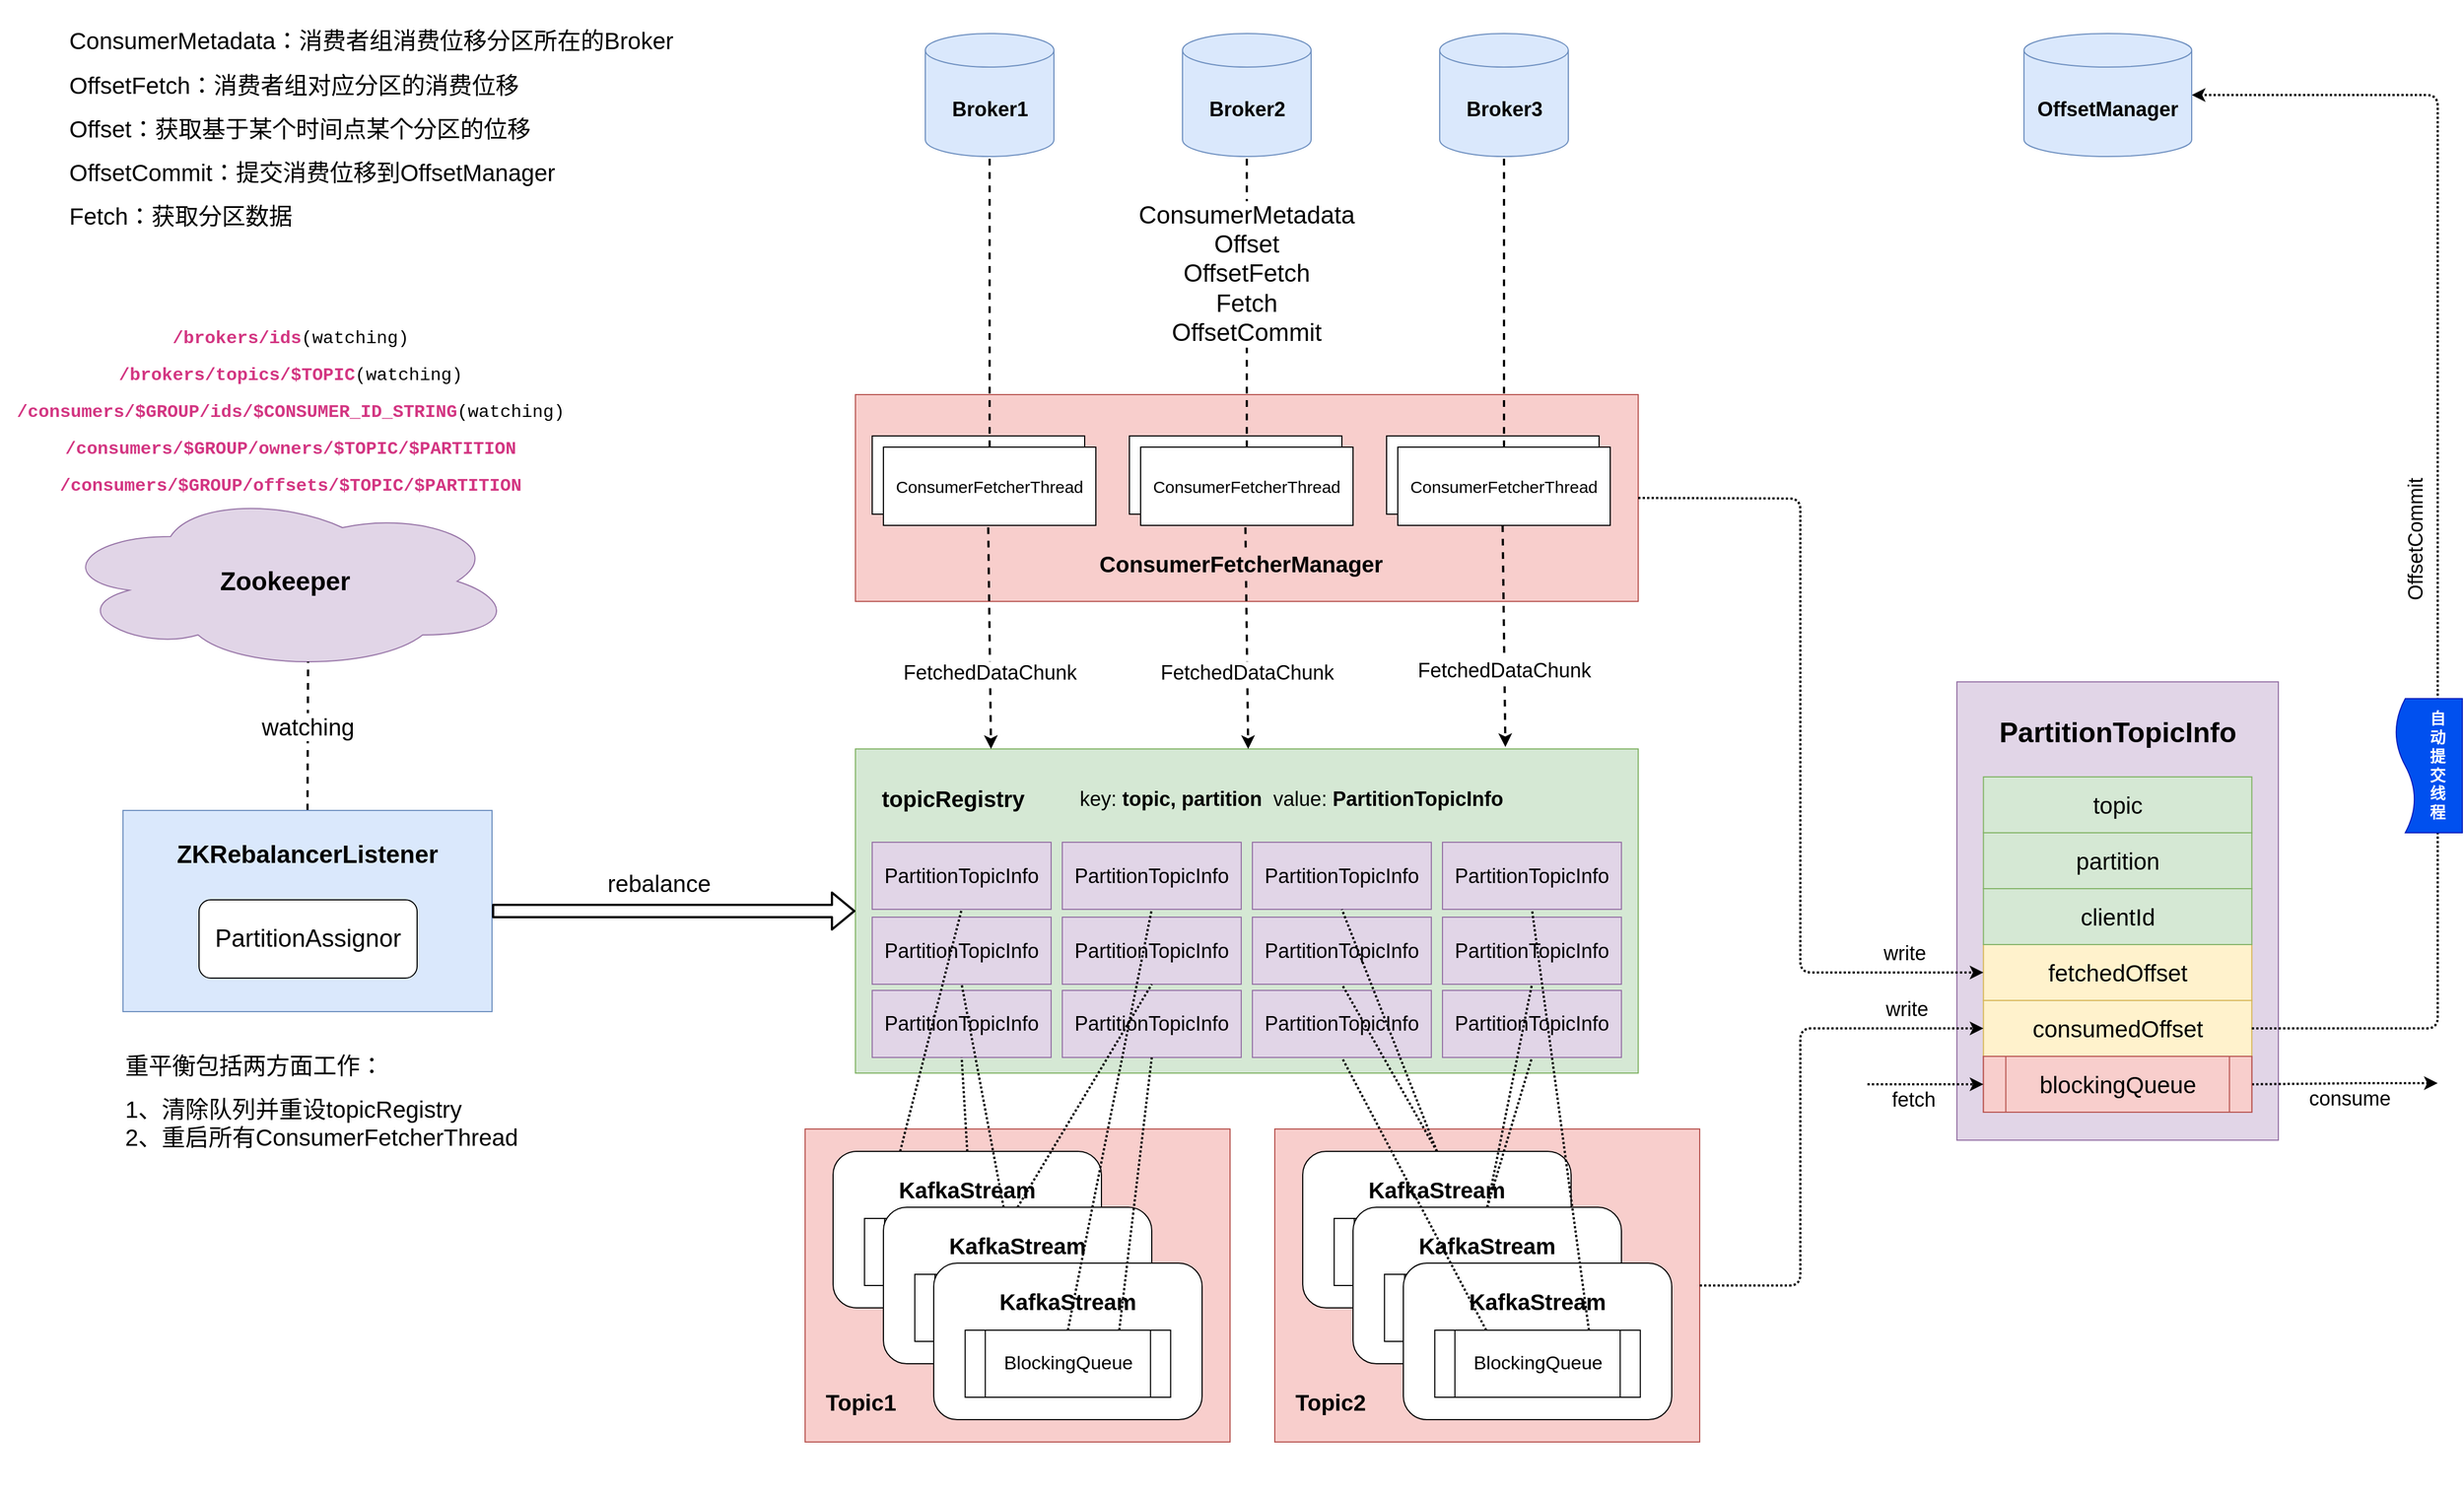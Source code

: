 <mxfile>
    <diagram id="V75hB-kW6oTVuLSoQBS7" name="Page-1">
        <mxGraphModel dx="1728" dy="1554" grid="1" gridSize="10" guides="1" tooltips="1" connect="1" arrows="1" fold="1" page="1" pageScale="1" pageWidth="850" pageHeight="1100" math="0" shadow="0">
            <root>
                <mxCell id="0"/>
                <mxCell id="1" parent="0"/>
                <mxCell id="9" value="Broker1" style="shape=cylinder3;whiteSpace=wrap;html=1;boundedLbl=1;backgroundOutline=1;size=15;fontSize=18;fontStyle=1;fillColor=#dae8fc;strokeColor=#6c8ebf;" parent="1" vertex="1">
                    <mxGeometry x="147.5" y="-70" width="115" height="110" as="geometry"/>
                </mxCell>
                <mxCell id="10" value="Broker2" style="shape=cylinder3;whiteSpace=wrap;html=1;boundedLbl=1;backgroundOutline=1;size=15;fontSize=18;fontStyle=1;fillColor=#dae8fc;strokeColor=#6c8ebf;" parent="1" vertex="1">
                    <mxGeometry x="377.5" y="-70" width="115" height="110" as="geometry"/>
                </mxCell>
                <mxCell id="11" value="Broker3" style="shape=cylinder3;whiteSpace=wrap;html=1;boundedLbl=1;backgroundOutline=1;size=15;fontSize=18;fontStyle=1;fillColor=#dae8fc;strokeColor=#6c8ebf;" parent="1" vertex="1">
                    <mxGeometry x="607.5" y="-70" width="115" height="110" as="geometry"/>
                </mxCell>
                <mxCell id="12" value="" style="rounded=0;whiteSpace=wrap;html=1;fontSize=18;fillColor=#f8cecc;strokeColor=#b85450;" parent="1" vertex="1">
                    <mxGeometry x="85" y="253" width="700" height="185" as="geometry"/>
                </mxCell>
                <mxCell id="8" value="ConsumerFetcherThread" style="rounded=0;whiteSpace=wrap;html=1;fontSize=15;" parent="1" vertex="1">
                    <mxGeometry x="100" y="290" width="190" height="70" as="geometry"/>
                </mxCell>
                <mxCell id="13" value="ConsumerFetcherThread" style="rounded=0;whiteSpace=wrap;html=1;fontSize=15;" parent="1" vertex="1">
                    <mxGeometry x="110" y="300" width="190" height="70" as="geometry"/>
                </mxCell>
                <mxCell id="14" value="ConsumerFetcherThread" style="rounded=0;whiteSpace=wrap;html=1;fontSize=15;" parent="1" vertex="1">
                    <mxGeometry x="330" y="290" width="190" height="70" as="geometry"/>
                </mxCell>
                <mxCell id="15" value="ConsumerFetcherThread" style="rounded=0;whiteSpace=wrap;html=1;fontSize=15;" parent="1" vertex="1">
                    <mxGeometry x="340" y="300" width="190" height="70" as="geometry"/>
                </mxCell>
                <mxCell id="16" value="ConsumerFetcherThread" style="rounded=0;whiteSpace=wrap;html=1;fontSize=15;" parent="1" vertex="1">
                    <mxGeometry x="560" y="290" width="190" height="70" as="geometry"/>
                </mxCell>
                <mxCell id="17" value="ConsumerFetcherThread" style="rounded=0;whiteSpace=wrap;html=1;fontSize=15;" parent="1" vertex="1">
                    <mxGeometry x="570" y="300" width="190" height="70" as="geometry"/>
                </mxCell>
                <mxCell id="18" value="" style="endArrow=none;dashed=1;html=1;fontSize=18;entryX=0.5;entryY=1;entryDx=0;entryDy=0;entryPerimeter=0;exitX=0.5;exitY=0;exitDx=0;exitDy=0;strokeWidth=2;" parent="1" source="13" target="9" edge="1">
                    <mxGeometry width="50" height="50" relative="1" as="geometry">
                        <mxPoint x="380" y="460" as="sourcePoint"/>
                        <mxPoint x="430" y="410" as="targetPoint"/>
                    </mxGeometry>
                </mxCell>
                <mxCell id="21" value="" style="endArrow=none;dashed=1;html=1;strokeWidth=2;fontSize=18;entryX=0.5;entryY=1;entryDx=0;entryDy=0;entryPerimeter=0;" parent="1" source="15" target="10" edge="1">
                    <mxGeometry width="50" height="50" relative="1" as="geometry">
                        <mxPoint x="380" y="460" as="sourcePoint"/>
                        <mxPoint x="430" y="410" as="targetPoint"/>
                    </mxGeometry>
                </mxCell>
                <mxCell id="22" value="" style="endArrow=none;dashed=1;html=1;strokeWidth=2;fontSize=18;entryX=0.5;entryY=1;entryDx=0;entryDy=0;entryPerimeter=0;" parent="1" source="17" target="11" edge="1">
                    <mxGeometry width="50" height="50" relative="1" as="geometry">
                        <mxPoint x="445" y="310" as="sourcePoint"/>
                        <mxPoint x="445" y="190" as="targetPoint"/>
                    </mxGeometry>
                </mxCell>
                <mxCell id="43" value="" style="group;fillColor=#d5e8d4;strokeColor=#82b366;" parent="1" vertex="1" connectable="0">
                    <mxGeometry x="85" y="570" width="700" height="290" as="geometry"/>
                </mxCell>
                <mxCell id="26" value="" style="rounded=0;whiteSpace=wrap;html=1;fontSize=18;fillColor=#d5e8d4;strokeColor=#82b366;" parent="43" vertex="1">
                    <mxGeometry width="700" height="290" as="geometry"/>
                </mxCell>
                <mxCell id="27" value="&lt;font style=&quot;font-size: 20px&quot;&gt;&lt;b&gt;topicRegistry&lt;/b&gt;&lt;/font&gt;" style="text;html=1;strokeColor=none;fillColor=none;align=center;verticalAlign=middle;whiteSpace=wrap;rounded=0;fontSize=18;" parent="43" vertex="1">
                    <mxGeometry x="15" y="30" width="145" height="30" as="geometry"/>
                </mxCell>
                <mxCell id="28" value="PartitionTopicInfo" style="rounded=0;whiteSpace=wrap;html=1;fontSize=18;fillColor=#e1d5e7;strokeColor=#9673a6;" parent="43" vertex="1">
                    <mxGeometry x="15" y="216" width="160" height="60" as="geometry"/>
                </mxCell>
                <mxCell id="30" value="key: &lt;b&gt;topic, partition&amp;nbsp; &lt;/b&gt;value:&lt;b&gt; PartitionTopicInfo&lt;/b&gt;" style="text;html=1;strokeColor=none;fillColor=none;align=center;verticalAlign=middle;whiteSpace=wrap;rounded=0;fontSize=18;" parent="43" vertex="1">
                    <mxGeometry x="185" y="35" width="410" height="20" as="geometry"/>
                </mxCell>
                <mxCell id="31" value="PartitionTopicInfo" style="rounded=0;whiteSpace=wrap;html=1;fontSize=18;fillColor=#e1d5e7;strokeColor=#9673a6;" parent="43" vertex="1">
                    <mxGeometry x="15" y="83.5" width="160" height="60" as="geometry"/>
                </mxCell>
                <mxCell id="33" value="PartitionTopicInfo" style="rounded=0;whiteSpace=wrap;html=1;fontSize=18;fillColor=#e1d5e7;strokeColor=#9673a6;" parent="43" vertex="1">
                    <mxGeometry x="15" y="150.5" width="160" height="60" as="geometry"/>
                </mxCell>
                <mxCell id="34" value="PartitionTopicInfo" style="rounded=0;whiteSpace=wrap;html=1;fontSize=18;fillColor=#e1d5e7;strokeColor=#9673a6;" parent="43" vertex="1">
                    <mxGeometry x="185" y="216" width="160" height="60" as="geometry"/>
                </mxCell>
                <mxCell id="35" value="PartitionTopicInfo" style="rounded=0;whiteSpace=wrap;html=1;fontSize=18;fillColor=#e1d5e7;strokeColor=#9673a6;" parent="43" vertex="1">
                    <mxGeometry x="185" y="83.5" width="160" height="60" as="geometry"/>
                </mxCell>
                <mxCell id="36" value="PartitionTopicInfo" style="rounded=0;whiteSpace=wrap;html=1;fontSize=18;fillColor=#e1d5e7;strokeColor=#9673a6;" parent="43" vertex="1">
                    <mxGeometry x="185" y="150.5" width="160" height="60" as="geometry"/>
                </mxCell>
                <mxCell id="37" value="PartitionTopicInfo" style="rounded=0;whiteSpace=wrap;html=1;fontSize=18;fillColor=#e1d5e7;strokeColor=#9673a6;" parent="43" vertex="1">
                    <mxGeometry x="355" y="216" width="160" height="60" as="geometry"/>
                </mxCell>
                <mxCell id="38" value="PartitionTopicInfo" style="rounded=0;whiteSpace=wrap;html=1;fontSize=18;fillColor=#e1d5e7;strokeColor=#9673a6;" parent="43" vertex="1">
                    <mxGeometry x="355" y="83.5" width="160" height="60" as="geometry"/>
                </mxCell>
                <mxCell id="39" value="PartitionTopicInfo" style="rounded=0;whiteSpace=wrap;html=1;fontSize=18;fillColor=#e1d5e7;strokeColor=#9673a6;" parent="43" vertex="1">
                    <mxGeometry x="355" y="150.5" width="160" height="60" as="geometry"/>
                </mxCell>
                <mxCell id="40" value="PartitionTopicInfo" style="rounded=0;whiteSpace=wrap;html=1;fontSize=18;fillColor=#e1d5e7;strokeColor=#9673a6;" parent="43" vertex="1">
                    <mxGeometry x="525" y="216" width="160" height="60" as="geometry"/>
                </mxCell>
                <mxCell id="41" value="PartitionTopicInfo" style="rounded=0;whiteSpace=wrap;html=1;fontSize=18;fillColor=#e1d5e7;strokeColor=#9673a6;" parent="43" vertex="1">
                    <mxGeometry x="525" y="83.5" width="160" height="60" as="geometry"/>
                </mxCell>
                <mxCell id="42" value="PartitionTopicInfo" style="rounded=0;whiteSpace=wrap;html=1;fontSize=18;fillColor=#e1d5e7;strokeColor=#9673a6;" parent="43" vertex="1">
                    <mxGeometry x="525" y="150.5" width="160" height="60" as="geometry"/>
                </mxCell>
                <mxCell id="49" value="" style="endArrow=classic;html=1;dashed=1;strokeWidth=2;fontSize=18;exitX=0.5;exitY=1;exitDx=0;exitDy=0;entryX=0.175;entryY=-0.006;entryDx=0;entryDy=0;entryPerimeter=0;" parent="1" edge="1">
                    <mxGeometry width="50" height="50" relative="1" as="geometry">
                        <mxPoint x="663.75" y="370" as="sourcePoint"/>
                        <mxPoint x="666.25" y="568.26" as="targetPoint"/>
                    </mxGeometry>
                </mxCell>
                <mxCell id="50" value="FetchedDataChunk" style="edgeLabel;html=1;align=center;verticalAlign=middle;resizable=0;points=[];fontSize=18;" parent="49" vertex="1" connectable="0">
                    <mxGeometry x="0.039" relative="1" as="geometry">
                        <mxPoint x="-0.05" y="27.01" as="offset"/>
                    </mxGeometry>
                </mxCell>
                <mxCell id="51" value="" style="endArrow=classic;html=1;dashed=1;strokeWidth=2;fontSize=18;exitX=0.5;exitY=1;exitDx=0;exitDy=0;entryX=0.175;entryY=-0.006;entryDx=0;entryDy=0;entryPerimeter=0;" parent="1" edge="1">
                    <mxGeometry width="50" height="50" relative="1" as="geometry">
                        <mxPoint x="433.75" y="371.74" as="sourcePoint"/>
                        <mxPoint x="436.25" y="570" as="targetPoint"/>
                    </mxGeometry>
                </mxCell>
                <mxCell id="52" value="FetchedDataChunk" style="edgeLabel;html=1;align=center;verticalAlign=middle;resizable=0;points=[];fontSize=18;" parent="51" vertex="1" connectable="0">
                    <mxGeometry x="0.039" relative="1" as="geometry">
                        <mxPoint x="-0.05" y="27.01" as="offset"/>
                    </mxGeometry>
                </mxCell>
                <mxCell id="53" value="" style="endArrow=classic;html=1;dashed=1;strokeWidth=2;fontSize=18;exitX=0.5;exitY=1;exitDx=0;exitDy=0;entryX=0.175;entryY=-0.006;entryDx=0;entryDy=0;entryPerimeter=0;" parent="1" edge="1">
                    <mxGeometry width="50" height="50" relative="1" as="geometry">
                        <mxPoint x="203.75" y="371.74" as="sourcePoint"/>
                        <mxPoint x="206.25" y="570" as="targetPoint"/>
                    </mxGeometry>
                </mxCell>
                <mxCell id="54" value="FetchedDataChunk" style="edgeLabel;html=1;align=center;verticalAlign=middle;resizable=0;points=[];fontSize=18;" parent="53" vertex="1" connectable="0">
                    <mxGeometry x="0.039" relative="1" as="geometry">
                        <mxPoint x="-0.05" y="27.01" as="offset"/>
                    </mxGeometry>
                </mxCell>
                <mxCell id="66" value="" style="group" parent="1" vertex="1" connectable="0">
                    <mxGeometry x="40" y="910" width="735" height="330" as="geometry"/>
                </mxCell>
                <mxCell id="4" value="" style="rounded=0;whiteSpace=wrap;html=1;fontSize=15;fillColor=#f8cecc;strokeColor=#b85450;" parent="66" vertex="1">
                    <mxGeometry width="380" height="280" as="geometry"/>
                </mxCell>
                <mxCell id="24" value="&lt;font style=&quot;font-size: 20px&quot;&gt;&lt;b&gt;Topic1&lt;/b&gt;&lt;/font&gt;" style="text;html=1;strokeColor=none;fillColor=none;align=center;verticalAlign=middle;whiteSpace=wrap;rounded=0;fontSize=18;" parent="66" vertex="1">
                    <mxGeometry x="10" y="230" width="80" height="30" as="geometry"/>
                </mxCell>
                <mxCell id="56" value="" style="group" parent="66" vertex="1" connectable="0">
                    <mxGeometry x="25" y="20" width="335" height="240" as="geometry"/>
                </mxCell>
                <mxCell id="6" value="" style="rounded=1;whiteSpace=wrap;html=1;fontSize=15;" parent="56" vertex="1">
                    <mxGeometry width="240" height="140" as="geometry"/>
                </mxCell>
                <mxCell id="7" value="BlockingQueue" style="shape=process;whiteSpace=wrap;html=1;backgroundOutline=1;fontSize=17;" parent="56" vertex="1">
                    <mxGeometry x="28.12" y="60" width="183.75" height="60" as="geometry"/>
                </mxCell>
                <mxCell id="55" value="&lt;font style=&quot;font-size: 20px&quot;&gt;&lt;b&gt;KafkaStream&lt;/b&gt;&lt;/font&gt;" style="text;html=1;strokeColor=none;fillColor=none;align=center;verticalAlign=middle;whiteSpace=wrap;rounded=0;fontSize=18;" parent="56" vertex="1">
                    <mxGeometry x="55" y="20" width="130" height="30" as="geometry"/>
                </mxCell>
                <mxCell id="57" value="" style="group" parent="56" vertex="1" connectable="0">
                    <mxGeometry x="45" y="50" width="290" height="190" as="geometry"/>
                </mxCell>
                <mxCell id="58" value="" style="rounded=1;whiteSpace=wrap;html=1;fontSize=15;" parent="57" vertex="1">
                    <mxGeometry width="240" height="140" as="geometry"/>
                </mxCell>
                <mxCell id="59" value="BlockingQueue" style="shape=process;whiteSpace=wrap;html=1;backgroundOutline=1;fontSize=17;" parent="57" vertex="1">
                    <mxGeometry x="28.12" y="60" width="183.75" height="60" as="geometry"/>
                </mxCell>
                <mxCell id="60" value="&lt;font style=&quot;font-size: 20px&quot;&gt;&lt;b&gt;KafkaStream&lt;/b&gt;&lt;/font&gt;" style="text;html=1;strokeColor=none;fillColor=none;align=center;verticalAlign=middle;whiteSpace=wrap;rounded=0;fontSize=18;" parent="57" vertex="1">
                    <mxGeometry x="55" y="20" width="130" height="30" as="geometry"/>
                </mxCell>
                <mxCell id="61" value="" style="group" parent="57" vertex="1" connectable="0">
                    <mxGeometry x="45" y="50" width="240" height="140" as="geometry"/>
                </mxCell>
                <mxCell id="62" value="" style="rounded=1;whiteSpace=wrap;html=1;fontSize=15;" parent="61" vertex="1">
                    <mxGeometry width="240" height="140" as="geometry"/>
                </mxCell>
                <mxCell id="63" value="BlockingQueue" style="shape=process;whiteSpace=wrap;html=1;backgroundOutline=1;fontSize=17;" parent="61" vertex="1">
                    <mxGeometry x="28.12" y="60" width="183.75" height="60" as="geometry"/>
                </mxCell>
                <mxCell id="64" value="&lt;font style=&quot;font-size: 20px&quot;&gt;&lt;b&gt;KafkaStream&lt;/b&gt;&lt;/font&gt;" style="text;html=1;strokeColor=none;fillColor=none;align=center;verticalAlign=middle;whiteSpace=wrap;rounded=0;fontSize=18;" parent="61" vertex="1">
                    <mxGeometry x="55" y="20" width="130" height="30" as="geometry"/>
                </mxCell>
                <mxCell id="67" value="" style="group;labelBackgroundColor=#F8CECC;" parent="1" vertex="1" connectable="0">
                    <mxGeometry x="460" y="910" width="405" height="300" as="geometry"/>
                </mxCell>
                <mxCell id="68" value="" style="rounded=0;whiteSpace=wrap;html=1;fontSize=15;labelBackgroundColor=#F8CECC;fillColor=#f8cecc;strokeColor=#b85450;" parent="67" vertex="1">
                    <mxGeometry width="380" height="280" as="geometry"/>
                </mxCell>
                <mxCell id="69" value="&lt;font style=&quot;font-size: 20px&quot;&gt;&lt;b&gt;Topic2&lt;/b&gt;&lt;/font&gt;" style="text;html=1;strokeColor=none;fillColor=none;align=center;verticalAlign=middle;whiteSpace=wrap;rounded=0;fontSize=18;" parent="67" vertex="1">
                    <mxGeometry x="10" y="230" width="80" height="30" as="geometry"/>
                </mxCell>
                <mxCell id="70" value="" style="group" parent="67" vertex="1" connectable="0">
                    <mxGeometry x="25" y="20" width="380" height="280" as="geometry"/>
                </mxCell>
                <mxCell id="71" value="" style="rounded=1;whiteSpace=wrap;html=1;fontSize=15;" parent="70" vertex="1">
                    <mxGeometry width="240" height="140" as="geometry"/>
                </mxCell>
                <mxCell id="72" value="BlockingQueue" style="shape=process;whiteSpace=wrap;html=1;backgroundOutline=1;fontSize=17;" parent="70" vertex="1">
                    <mxGeometry x="28.12" y="60" width="183.75" height="60" as="geometry"/>
                </mxCell>
                <mxCell id="73" value="&lt;font style=&quot;font-size: 20px&quot;&gt;&lt;b&gt;KafkaStream&lt;/b&gt;&lt;/font&gt;" style="text;html=1;strokeColor=none;fillColor=none;align=center;verticalAlign=middle;whiteSpace=wrap;rounded=0;fontSize=18;" parent="70" vertex="1">
                    <mxGeometry x="55" y="20" width="130" height="30" as="geometry"/>
                </mxCell>
                <mxCell id="74" value="" style="group" parent="70" vertex="1" connectable="0">
                    <mxGeometry x="45" y="50" width="290" height="190" as="geometry"/>
                </mxCell>
                <mxCell id="75" value="" style="rounded=1;whiteSpace=wrap;html=1;fontSize=15;" parent="74" vertex="1">
                    <mxGeometry width="240" height="140" as="geometry"/>
                </mxCell>
                <mxCell id="76" value="BlockingQueue" style="shape=process;whiteSpace=wrap;html=1;backgroundOutline=1;fontSize=17;" parent="74" vertex="1">
                    <mxGeometry x="28.12" y="60" width="183.75" height="60" as="geometry"/>
                </mxCell>
                <mxCell id="77" value="&lt;font style=&quot;font-size: 20px&quot;&gt;&lt;b&gt;KafkaStream&lt;/b&gt;&lt;/font&gt;" style="text;html=1;strokeColor=none;fillColor=none;align=center;verticalAlign=middle;whiteSpace=wrap;rounded=0;fontSize=18;" parent="74" vertex="1">
                    <mxGeometry x="55" y="20" width="130" height="30" as="geometry"/>
                </mxCell>
                <mxCell id="78" value="" style="group" parent="74" vertex="1" connectable="0">
                    <mxGeometry x="45" y="50" width="240" height="140" as="geometry"/>
                </mxCell>
                <mxCell id="79" value="" style="rounded=1;whiteSpace=wrap;html=1;fontSize=15;" parent="78" vertex="1">
                    <mxGeometry width="240" height="140" as="geometry"/>
                </mxCell>
                <mxCell id="80" value="BlockingQueue" style="shape=process;whiteSpace=wrap;html=1;backgroundOutline=1;fontSize=17;" parent="78" vertex="1">
                    <mxGeometry x="28.12" y="60" width="183.75" height="60" as="geometry"/>
                </mxCell>
                <mxCell id="81" value="&lt;font style=&quot;font-size: 20px&quot;&gt;&lt;b&gt;KafkaStream&lt;/b&gt;&lt;/font&gt;" style="text;html=1;strokeColor=none;fillColor=none;align=center;verticalAlign=middle;whiteSpace=wrap;rounded=0;fontSize=18;" parent="78" vertex="1">
                    <mxGeometry x="55" y="20" width="130" height="30" as="geometry"/>
                </mxCell>
                <mxCell id="82" value="" style="endArrow=none;dashed=1;html=1;strokeWidth=2;fontSize=17;entryX=0.5;entryY=1;entryDx=0;entryDy=0;exitX=0.5;exitY=0;exitDx=0;exitDy=0;dashPattern=1 1;" parent="1" source="6" target="28" edge="1">
                    <mxGeometry width="50" height="50" relative="1" as="geometry">
                        <mxPoint x="180" y="930" as="sourcePoint"/>
                        <mxPoint x="450" y="780" as="targetPoint"/>
                    </mxGeometry>
                </mxCell>
                <mxCell id="84" value="" style="endArrow=none;dashed=1;html=1;strokeWidth=2;fontSize=17;entryX=0.5;entryY=1;entryDx=0;entryDy=0;exitX=0.5;exitY=0;exitDx=0;exitDy=0;dashPattern=1 1;" parent="1" source="58" target="36" edge="1">
                    <mxGeometry width="50" height="50" relative="1" as="geometry">
                        <mxPoint x="190" y="940" as="sourcePoint"/>
                        <mxPoint x="190" y="856" as="targetPoint"/>
                    </mxGeometry>
                </mxCell>
                <mxCell id="86" value="" style="endArrow=none;dashed=1;html=1;strokeWidth=2;fontSize=17;entryX=0.5;entryY=1;entryDx=0;entryDy=0;exitX=0.75;exitY=0;exitDx=0;exitDy=0;dashPattern=1 1;" parent="1" source="63" target="34" edge="1">
                    <mxGeometry width="50" height="50" relative="1" as="geometry">
                        <mxPoint x="400" y="830" as="sourcePoint"/>
                        <mxPoint x="450" y="780" as="targetPoint"/>
                    </mxGeometry>
                </mxCell>
                <mxCell id="87" value="" style="endArrow=none;dashed=1;html=1;strokeWidth=2;fontSize=17;entryX=0.5;entryY=1;entryDx=0;entryDy=0;exitX=0.5;exitY=0;exitDx=0;exitDy=0;dashPattern=1 1;" parent="1" source="71" target="39" edge="1">
                    <mxGeometry width="50" height="50" relative="1" as="geometry">
                        <mxPoint x="284.995" y="1100" as="sourcePoint"/>
                        <mxPoint x="360" y="856" as="targetPoint"/>
                    </mxGeometry>
                </mxCell>
                <mxCell id="88" value="" style="endArrow=none;dashed=1;html=1;strokeWidth=2;fontSize=17;entryX=0.5;entryY=1;entryDx=0;entryDy=0;exitX=0.5;exitY=0;exitDx=0;exitDy=0;dashPattern=1 1;" parent="1" source="75" target="40" edge="1">
                    <mxGeometry width="50" height="50" relative="1" as="geometry">
                        <mxPoint x="615" y="940" as="sourcePoint"/>
                        <mxPoint x="530" y="790.5" as="targetPoint"/>
                    </mxGeometry>
                </mxCell>
                <mxCell id="89" value="" style="endArrow=none;dashed=1;html=1;strokeWidth=2;fontSize=17;entryX=0.5;entryY=1;entryDx=0;entryDy=0;exitX=0.25;exitY=0;exitDx=0;exitDy=0;dashPattern=1 1;" parent="1" source="80" target="37" edge="1">
                    <mxGeometry width="50" height="50" relative="1" as="geometry">
                        <mxPoint x="660" y="990" as="sourcePoint"/>
                        <mxPoint x="700" y="856" as="targetPoint"/>
                    </mxGeometry>
                </mxCell>
                <mxCell id="25" value="&lt;font style=&quot;font-size: 20px&quot;&gt;&lt;b&gt;ConsumerFetcherManager&lt;/b&gt;&lt;/font&gt;" style="text;html=1;strokeColor=none;fillColor=none;align=center;verticalAlign=middle;whiteSpace=wrap;rounded=0;fontSize=18;labelBackgroundColor=#F8CECC;" parent="1" vertex="1">
                    <mxGeometry x="295" y="390" width="270" height="30" as="geometry"/>
                </mxCell>
                <mxCell id="93" value="&lt;div style=&quot;font-family: &amp;#34;menlo&amp;#34; , &amp;#34;monaco&amp;#34; , &amp;#34;courier new&amp;#34; , monospace ; font-size: 16px ; line-height: 33px&quot;&gt;&lt;span style=&quot;color: rgb(211 , 54 , 130) ; font-weight: bold ; font-size: 16px&quot;&gt;/brokers/ids&lt;/span&gt;&lt;span style=&quot;font-size: 16px&quot;&gt;(watching)&lt;/span&gt;&lt;br style=&quot;font-size: 16px&quot;&gt;&lt;/div&gt;&lt;div style=&quot;font-family: &amp;#34;menlo&amp;#34; , &amp;#34;monaco&amp;#34; , &amp;#34;courier new&amp;#34; , monospace ; font-size: 16px ; line-height: 33px&quot;&gt;&lt;div style=&quot;line-height: 33px ; font-size: 16px&quot;&gt;&lt;div style=&quot;line-height: 33px ; font-size: 16px&quot;&gt;&lt;span style=&quot;color: rgb(211 , 54 , 130) ; font-weight: 700 ; font-size: 16px&quot;&gt;/brokers/topics/$TOPIC&lt;/span&gt;&lt;span style=&quot;font-size: 16px&quot;&gt;(watching)&lt;/span&gt;&lt;span style=&quot;color: rgb(211 , 54 , 130) ; font-weight: bold ; font-size: 16px&quot;&gt;&lt;br style=&quot;font-size: 16px&quot;&gt;&lt;/span&gt;&lt;/div&gt;&lt;span style=&quot;color: rgb(211 , 54 , 130) ; font-weight: 700 ; font-size: 16px&quot;&gt;/consumers/$GROUP/ids/$CONSUMER_ID_STRING&lt;/span&gt;&lt;span style=&quot;font-size: 16px&quot;&gt;(watching)&lt;/span&gt;&lt;div style=&quot;color: rgb(51 , 51 , 51) ; line-height: 33px ; font-size: 16px&quot;&gt;&lt;div style=&quot;line-height: 33px ; font-size: 16px&quot;&gt;&lt;span style=&quot;color: rgb(211 , 54 , 130) ; font-weight: bold ; font-size: 16px&quot;&gt;/consumers/$GROUP/owners/$TOPIC/$PARTITION&lt;/span&gt;&lt;/div&gt;&lt;div style=&quot;line-height: 33px ; font-size: 16px&quot;&gt;&lt;div style=&quot;line-height: 33px ; font-size: 16px&quot;&gt;&lt;div style=&quot;line-height: 33px ; font-size: 16px&quot;&gt;&lt;span style=&quot;color: rgb(211 , 54 , 130) ; font-weight: bold ; font-size: 16px&quot;&gt;/consumers/$GROUP/offsets/$TOPIC/$PARTITION&lt;/span&gt;&lt;/div&gt;&lt;/div&gt;&lt;/div&gt;&lt;/div&gt;&lt;/div&gt;&lt;/div&gt;" style="text;html=1;strokeColor=none;fillColor=none;align=center;verticalAlign=top;whiteSpace=wrap;rounded=0;labelBackgroundColor=#FFFFFF;fontSize=16;" parent="1" vertex="1">
                    <mxGeometry x="-680" y="180" width="520" height="170" as="geometry"/>
                </mxCell>
                <mxCell id="90" value="&lt;span&gt;Zookeeper&lt;/span&gt;" style="ellipse;shape=cloud;whiteSpace=wrap;html=1;labelBackgroundColor=none;fontSize=23;fillColor=#e1d5e7;strokeColor=#9673a6;fontStyle=1;" parent="1" vertex="1">
                    <mxGeometry x="-630" y="340" width="410" height="160" as="geometry"/>
                </mxCell>
                <mxCell id="98" value="" style="endArrow=none;dashed=1;html=1;strokeWidth=2;fontSize=22;entryX=0.55;entryY=0.95;entryDx=0;entryDy=0;entryPerimeter=0;exitX=0.5;exitY=0;exitDx=0;exitDy=0;" parent="1" source="95" target="90" edge="1">
                    <mxGeometry width="50" height="50" relative="1" as="geometry">
                        <mxPoint x="-170" y="910" as="sourcePoint"/>
                        <mxPoint x="-140" y="520" as="targetPoint"/>
                    </mxGeometry>
                </mxCell>
                <mxCell id="113" value="watching" style="edgeLabel;html=1;align=center;verticalAlign=middle;resizable=0;points=[];fontSize=21;" parent="98" vertex="1" connectable="0">
                    <mxGeometry x="0.369" relative="1" as="geometry">
                        <mxPoint x="-0.34" y="15.67" as="offset"/>
                    </mxGeometry>
                </mxCell>
                <mxCell id="99" value="" style="group;fillColor=#dae8fc;strokeColor=#6c8ebf;" parent="1" vertex="1" connectable="0">
                    <mxGeometry x="-570" y="625" width="330" height="180" as="geometry"/>
                </mxCell>
                <mxCell id="95" value="" style="rounded=0;whiteSpace=wrap;html=1;labelBackgroundColor=#FFFFFF;fontSize=22;align=center;fillColor=#dae8fc;strokeColor=#6c8ebf;" parent="99" vertex="1">
                    <mxGeometry width="330" height="180" as="geometry"/>
                </mxCell>
                <mxCell id="96" value="PartitionAssignor" style="rounded=1;whiteSpace=wrap;html=1;labelBackgroundColor=#FFFFFF;fontSize=22;align=center;" parent="99" vertex="1">
                    <mxGeometry x="68" y="80" width="195" height="70" as="geometry"/>
                </mxCell>
                <mxCell id="97" value="&lt;meta charset=&quot;utf-8&quot;&gt;&lt;span style=&quot;color: rgb(0, 0, 0); font-family: helvetica; font-size: 22px; font-style: normal; letter-spacing: normal; text-align: center; text-indent: 0px; text-transform: none; word-spacing: 0px; display: inline; float: none;&quot;&gt;ZKRebalancerListener&lt;/span&gt;" style="text;html=1;strokeColor=none;fillColor=none;align=center;verticalAlign=middle;whiteSpace=wrap;rounded=0;labelBackgroundColor=none;fontSize=22;fontStyle=1" parent="99" vertex="1">
                    <mxGeometry x="45" y="30" width="240" height="20" as="geometry"/>
                </mxCell>
                <mxCell id="101" value="ConsumerMetadata&lt;br&gt;Offset&lt;br&gt;OffsetFetch&lt;br&gt;Fetch&lt;br&gt;OffsetCommit" style="text;html=1;strokeColor=none;fillColor=none;align=center;verticalAlign=middle;whiteSpace=wrap;rounded=0;labelBackgroundColor=#ffffff;fontSize=22;spacing=4;sketch=0;" parent="1" vertex="1">
                    <mxGeometry x="340" y="90" width="190" height="110" as="geometry"/>
                </mxCell>
                <mxCell id="103" value="&lt;p style=&quot;line-height: 120% ; font-size: 21px&quot;&gt;&lt;/p&gt;&lt;h1 style=&quot;font-size: 21px&quot;&gt;&lt;span style=&quot;font-size: 21px ; font-weight: normal&quot;&gt;ConsumerMetadata：消费者组消费位移分区所在的Broker&lt;/span&gt;&lt;/h1&gt;&lt;h1 style=&quot;font-size: 21px&quot;&gt;&lt;span style=&quot;font-size: 21px ; font-weight: normal&quot;&gt;OffsetFetch：消费者组对应分区的消费位移&lt;/span&gt;&lt;/h1&gt;&lt;h1 style=&quot;font-size: 21px&quot;&gt;&lt;span style=&quot;font-size: 21px ; font-weight: normal&quot;&gt;Offset：获取基于某个时间点某个分区的位移&lt;/span&gt;&lt;/h1&gt;OffsetCommit：提交消费位移到OffsetManager&lt;h1 style=&quot;font-size: 21px&quot;&gt;&lt;span style=&quot;font-size: 21px ; font-weight: normal&quot;&gt;Fetch：获取分区数据&lt;/span&gt;&lt;/h1&gt;&lt;p style=&quot;font-size: 21px&quot;&gt;&lt;/p&gt;" style="text;html=1;strokeColor=none;fillColor=none;align=left;verticalAlign=middle;whiteSpace=wrap;rounded=0;labelBackgroundColor=#FFFFFF;fontSize=21;fontStyle=0" parent="1" vertex="1">
                    <mxGeometry x="-620" y="-100" width="760" height="230" as="geometry"/>
                </mxCell>
                <mxCell id="104" value="" style="shape=flexArrow;endArrow=classic;html=1;strokeWidth=2;fontSize=21;exitX=1;exitY=0.5;exitDx=0;exitDy=0;entryX=0;entryY=0.5;entryDx=0;entryDy=0;sketch=0;" parent="1" source="95" target="26" edge="1">
                    <mxGeometry width="50" height="50" relative="1" as="geometry">
                        <mxPoint x="10" y="460" as="sourcePoint"/>
                        <mxPoint x="60" y="410" as="targetPoint"/>
                    </mxGeometry>
                </mxCell>
                <mxCell id="114" value="rebalance" style="edgeLabel;html=1;align=center;verticalAlign=middle;resizable=0;points=[];fontSize=21;labelBackgroundColor=none;" parent="104" vertex="1" connectable="0">
                    <mxGeometry x="-0.134" y="11" relative="1" as="geometry">
                        <mxPoint x="8.67" y="-14" as="offset"/>
                    </mxGeometry>
                </mxCell>
                <mxCell id="105" value="" style="endArrow=none;dashed=1;html=1;strokeWidth=2;fontSize=17;entryX=0.5;entryY=1;entryDx=0;entryDy=0;exitX=0.25;exitY=0;exitDx=0;exitDy=0;dashPattern=1 1;" parent="1" source="6" target="31" edge="1">
                    <mxGeometry width="50" height="50" relative="1" as="geometry">
                        <mxPoint x="195" y="940" as="sourcePoint"/>
                        <mxPoint x="190" y="856" as="targetPoint"/>
                    </mxGeometry>
                </mxCell>
                <mxCell id="106" value="" style="endArrow=none;html=1;strokeWidth=2;fontSize=17;exitX=0.5;exitY=0;exitDx=0;exitDy=0;entryX=0.5;entryY=1;entryDx=0;entryDy=0;dashed=1;dashPattern=1 1;" parent="1" source="63" target="35" edge="1">
                    <mxGeometry width="50" height="50" relative="1" as="geometry">
                        <mxPoint x="135" y="940" as="sourcePoint"/>
                        <mxPoint x="360" y="710" as="targetPoint"/>
                    </mxGeometry>
                </mxCell>
                <mxCell id="107" value="" style="endArrow=none;dashed=1;html=1;strokeWidth=2;fontSize=17;entryX=0.5;entryY=1;entryDx=0;entryDy=0;exitX=0.75;exitY=1;exitDx=0;exitDy=0;dashPattern=1 1;" parent="1" source="55" target="33" edge="1">
                    <mxGeometry width="50" height="50" relative="1" as="geometry">
                        <mxPoint x="135" y="940" as="sourcePoint"/>
                        <mxPoint x="190" y="723.5" as="targetPoint"/>
                    </mxGeometry>
                </mxCell>
                <mxCell id="108" value="" style="endArrow=none;dashed=1;html=1;strokeWidth=2;fontSize=17;entryX=0.5;entryY=1;entryDx=0;entryDy=0;exitX=0.5;exitY=0;exitDx=0;exitDy=0;dashPattern=1 1;" parent="1" source="71" target="38" edge="1">
                    <mxGeometry width="50" height="50" relative="1" as="geometry">
                        <mxPoint x="615" y="940" as="sourcePoint"/>
                        <mxPoint x="530" y="790.5" as="targetPoint"/>
                    </mxGeometry>
                </mxCell>
                <mxCell id="109" value="" style="endArrow=none;dashed=1;html=1;strokeWidth=2;fontSize=17;entryX=0.5;entryY=1;entryDx=0;entryDy=0;dashPattern=1 1;" parent="1" target="42" edge="1">
                    <mxGeometry width="50" height="50" relative="1" as="geometry">
                        <mxPoint x="650" y="980" as="sourcePoint"/>
                        <mxPoint x="700" y="856" as="targetPoint"/>
                    </mxGeometry>
                </mxCell>
                <mxCell id="110" value="" style="endArrow=none;dashed=1;html=1;strokeWidth=2;fontSize=17;entryX=0.5;entryY=1;entryDx=0;entryDy=0;exitX=0.75;exitY=0;exitDx=0;exitDy=0;dashPattern=1 1;" parent="1" source="80" target="41" edge="1">
                    <mxGeometry width="50" height="50" relative="1" as="geometry">
                        <mxPoint x="660" y="990" as="sourcePoint"/>
                        <mxPoint x="700" y="790.5" as="targetPoint"/>
                    </mxGeometry>
                </mxCell>
                <mxCell id="115" value="&lt;p style=&quot;line-height: 120% ; font-size: 21px&quot;&gt;&lt;/p&gt;&lt;h1 style=&quot;font-size: 21px&quot;&gt;&lt;span style=&quot;font-weight: 400&quot;&gt;重平衡包括两方面工作：&lt;/span&gt;&lt;/h1&gt;&lt;div&gt;&lt;span style=&quot;font-weight: 400&quot;&gt;1、清除队列并重设topicRegistry&lt;/span&gt;&lt;/div&gt;&lt;div&gt;&lt;span style=&quot;font-weight: 400&quot;&gt;2、重启所有ConsumerFetcherThread&lt;/span&gt;&lt;/div&gt;&lt;p style=&quot;font-size: 21px&quot;&gt;&lt;/p&gt;" style="text;html=1;strokeColor=none;fillColor=none;align=left;verticalAlign=middle;whiteSpace=wrap;rounded=0;labelBackgroundColor=#FFFFFF;fontSize=21;fontStyle=0" parent="1" vertex="1">
                    <mxGeometry x="-570" y="770" width="490" height="230" as="geometry"/>
                </mxCell>
                <mxCell id="126" value="" style="group;fillColor=#fff2cc;strokeColor=#d6b656;" parent="1" vertex="1" connectable="0">
                    <mxGeometry x="1070" y="510" width="287.5" height="410" as="geometry"/>
                </mxCell>
                <mxCell id="117" value="" style="rounded=0;whiteSpace=wrap;html=1;labelBackgroundColor=none;sketch=0;fontSize=21;align=center;fillColor=#e1d5e7;strokeColor=#9673a6;" parent="126" vertex="1">
                    <mxGeometry width="287.5" height="410" as="geometry"/>
                </mxCell>
                <mxCell id="118" value="fetchedOffset" style="rounded=0;whiteSpace=wrap;html=1;labelBackgroundColor=none;sketch=0;fontSize=21;align=center;fillColor=#fff2cc;strokeColor=#d6b656;" parent="126" vertex="1">
                    <mxGeometry x="23.75" y="235" width="240" height="50" as="geometry"/>
                </mxCell>
                <mxCell id="119" value="&lt;span&gt;consumedOffset&lt;/span&gt;" style="rounded=0;whiteSpace=wrap;html=1;labelBackgroundColor=none;sketch=0;fontSize=21;align=center;fillColor=#fff2cc;strokeColor=#d6b656;" parent="126" vertex="1">
                    <mxGeometry x="23.75" y="285" width="240" height="50" as="geometry"/>
                </mxCell>
                <mxCell id="120" value="partition" style="rounded=0;whiteSpace=wrap;html=1;labelBackgroundColor=none;sketch=0;fontSize=21;align=center;fillColor=#d5e8d4;strokeColor=#82b366;" parent="126" vertex="1">
                    <mxGeometry x="23.75" y="135" width="240" height="50" as="geometry"/>
                </mxCell>
                <mxCell id="121" value="topic" style="rounded=0;whiteSpace=wrap;html=1;labelBackgroundColor=none;sketch=0;fontSize=21;align=center;fillColor=#d5e8d4;strokeColor=#82b366;" parent="126" vertex="1">
                    <mxGeometry x="23.75" y="85" width="240" height="50" as="geometry"/>
                </mxCell>
                <mxCell id="122" value="clientId" style="rounded=0;whiteSpace=wrap;html=1;labelBackgroundColor=none;sketch=0;fontSize=21;align=center;fillColor=#d5e8d4;strokeColor=#82b366;" parent="126" vertex="1">
                    <mxGeometry x="23.75" y="185" width="240" height="50" as="geometry"/>
                </mxCell>
                <mxCell id="123" value="blockingQueue" style="rounded=0;whiteSpace=wrap;html=1;labelBackgroundColor=none;sketch=0;fontSize=21;align=center;fillColor=#f8cecc;strokeColor=#b85450;" parent="126" vertex="1">
                    <mxGeometry x="23.75" y="335" width="240" height="50" as="geometry"/>
                </mxCell>
                <mxCell id="124" value="PartitionTopicInfo" style="text;html=1;strokeColor=none;fillColor=none;align=center;verticalAlign=middle;whiteSpace=wrap;rounded=0;labelBackgroundColor=none;sketch=0;fontSize=25;fontStyle=1" parent="126" vertex="1">
                    <mxGeometry x="53.75" y="29" width="180" height="30" as="geometry"/>
                </mxCell>
                <mxCell id="131" value="" style="endArrow=classic;html=1;dashed=1;dashPattern=1 1;strokeWidth=2;fontSize=25;exitX=1;exitY=0.5;exitDx=0;exitDy=0;" parent="126" source="123" edge="1">
                    <mxGeometry width="50" height="50" relative="1" as="geometry">
                        <mxPoint x="263.75" y="359.33" as="sourcePoint"/>
                        <mxPoint x="430" y="359" as="targetPoint"/>
                        <Array as="points">
                            <mxPoint x="360" y="359"/>
                        </Array>
                    </mxGeometry>
                </mxCell>
                <mxCell id="133" value="consume" style="edgeLabel;html=1;align=center;verticalAlign=middle;resizable=0;points=[];fontSize=18;labelBackgroundColor=none;" parent="131" vertex="1" connectable="0">
                    <mxGeometry x="-0.112" y="-2" relative="1" as="geometry">
                        <mxPoint x="12.9" y="11.76" as="offset"/>
                    </mxGeometry>
                </mxCell>
                <mxCell id="135" value="" style="rounded=0;whiteSpace=wrap;html=1;labelBackgroundColor=none;sketch=0;fontSize=18;align=center;fillColor=#f8cecc;strokeColor=#b85450;" parent="126" vertex="1">
                    <mxGeometry x="243.75" y="335" width="20" height="50" as="geometry"/>
                </mxCell>
                <mxCell id="134" value="" style="rounded=0;whiteSpace=wrap;html=1;labelBackgroundColor=none;sketch=0;fontSize=18;align=center;fillColor=#f8cecc;strokeColor=#b85450;" parent="126" vertex="1">
                    <mxGeometry x="23.75" y="335" width="20" height="50" as="geometry"/>
                </mxCell>
                <mxCell id="128" value="" style="endArrow=classic;html=1;dashed=1;dashPattern=1 1;strokeWidth=2;fontSize=25;entryX=0;entryY=0.5;entryDx=0;entryDy=0;exitX=1;exitY=0.5;exitDx=0;exitDy=0;" parent="1" source="12" target="118" edge="1">
                    <mxGeometry width="50" height="50" relative="1" as="geometry">
                        <mxPoint x="810" y="680" as="sourcePoint"/>
                        <mxPoint x="860" y="630" as="targetPoint"/>
                        <Array as="points">
                            <mxPoint x="930" y="346"/>
                            <mxPoint x="930" y="770"/>
                        </Array>
                    </mxGeometry>
                </mxCell>
                <mxCell id="137" value="write" style="edgeLabel;html=1;align=center;verticalAlign=middle;resizable=0;points=[];fontSize=18;labelBackgroundColor=none;" parent="128" vertex="1" connectable="0">
                    <mxGeometry x="0.805" y="2" relative="1" as="geometry">
                        <mxPoint y="-15.5" as="offset"/>
                    </mxGeometry>
                </mxCell>
                <mxCell id="129" value="" style="endArrow=classic;html=1;dashed=1;dashPattern=1 1;strokeWidth=2;fontSize=25;entryX=0;entryY=0.5;entryDx=0;entryDy=0;exitX=1;exitY=0.5;exitDx=0;exitDy=0;" parent="1" source="68" target="119" edge="1">
                    <mxGeometry width="50" height="50" relative="1" as="geometry">
                        <mxPoint x="810" y="950" as="sourcePoint"/>
                        <mxPoint x="860" y="900" as="targetPoint"/>
                        <Array as="points">
                            <mxPoint x="930" y="1050"/>
                            <mxPoint x="930" y="820"/>
                        </Array>
                    </mxGeometry>
                </mxCell>
                <mxCell id="138" value="write" style="edgeLabel;html=1;align=center;verticalAlign=middle;resizable=0;points=[];fontSize=18;labelBackgroundColor=none;" parent="129" vertex="1" connectable="0">
                    <mxGeometry x="0.722" y="3" relative="1" as="geometry">
                        <mxPoint x="-2" y="-14" as="offset"/>
                    </mxGeometry>
                </mxCell>
                <mxCell id="130" value="" style="endArrow=classic;html=1;dashed=1;dashPattern=1 1;strokeWidth=2;fontSize=25;entryX=0;entryY=0.5;entryDx=0;entryDy=0;" parent="1" target="123" edge="1">
                    <mxGeometry width="50" height="50" relative="1" as="geometry">
                        <mxPoint x="990" y="870" as="sourcePoint"/>
                        <mxPoint x="860" y="860" as="targetPoint"/>
                    </mxGeometry>
                </mxCell>
                <mxCell id="132" value="fetch" style="edgeLabel;html=1;align=center;verticalAlign=middle;resizable=0;points=[];fontSize=18;labelBackgroundColor=none;" parent="130" vertex="1" connectable="0">
                    <mxGeometry x="-0.22" relative="1" as="geometry">
                        <mxPoint y="14" as="offset"/>
                    </mxGeometry>
                </mxCell>
                <mxCell id="139" value="" style="endArrow=classic;html=1;dashed=1;dashPattern=1 1;strokeWidth=2;fontSize=18;exitX=1;exitY=0.5;exitDx=0;exitDy=0;entryX=1;entryY=0.5;entryDx=0;entryDy=0;entryPerimeter=0;" parent="1" source="119" target="141" edge="1">
                    <mxGeometry width="50" height="50" relative="1" as="geometry">
                        <mxPoint x="920" y="710" as="sourcePoint"/>
                        <mxPoint x="970" y="660" as="targetPoint"/>
                        <Array as="points">
                            <mxPoint x="1500" y="820"/>
                            <mxPoint x="1500" y="-15"/>
                        </Array>
                    </mxGeometry>
                </mxCell>
                <mxCell id="142" value="OffsetCommit&amp;nbsp;" style="edgeLabel;html=1;align=center;verticalAlign=middle;resizable=0;points=[];fontSize=18;horizontal=0;labelBackgroundColor=none;" parent="139" vertex="1" connectable="0">
                    <mxGeometry x="-0.0" y="-2" relative="1" as="geometry">
                        <mxPoint x="-22" y="4.42" as="offset"/>
                    </mxGeometry>
                </mxCell>
                <mxCell id="141" value="OffsetManager" style="shape=cylinder3;whiteSpace=wrap;html=1;boundedLbl=1;backgroundOutline=1;size=15;fontSize=18;fontStyle=1;fillColor=#dae8fc;strokeColor=#6c8ebf;" parent="1" vertex="1">
                    <mxGeometry x="1130" y="-70" width="150" height="110" as="geometry"/>
                </mxCell>
                <mxCell id="143" value="自动提交线程" style="shape=document;whiteSpace=wrap;html=1;boundedLbl=1;direction=south;spacing=7;spacingRight=20;fillColor=#0050ef;strokeColor=#001DBC;fontColor=#ffffff;fontSize=14;fontStyle=1" vertex="1" parent="1">
                    <mxGeometry x="1462" y="525" width="60" height="120" as="geometry"/>
                </mxCell>
            </root>
        </mxGraphModel>
    </diagram>
</mxfile>